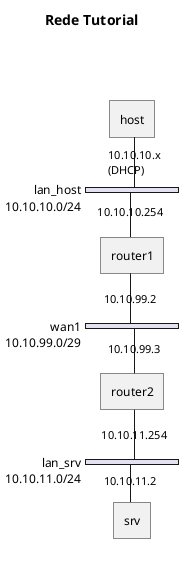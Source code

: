 @startuml
'https://plantuml.com/nwdiag

title "Rede Tutorial"

nwdiag {
    host
    network lan_host {
    width = full
        address = "10.10.10.0/24"

        host [address = "10.10.10.x\n(DHCP)"];
        router1 [address = "10.10.10.254"];
    }

    network wan1 {
    width = full
    address = "10.10.99.0/29"
        router1 [address = "10.10.99.2"];
        router2 [address = "10.10.99.3"]
    }

    network lan_srv {
    width = full
    address = "10.10.11.0/24"
        router2 [address = "10.10.11.254"];
        srv [address = "10.10.11.2"]
    }

}
@enduml